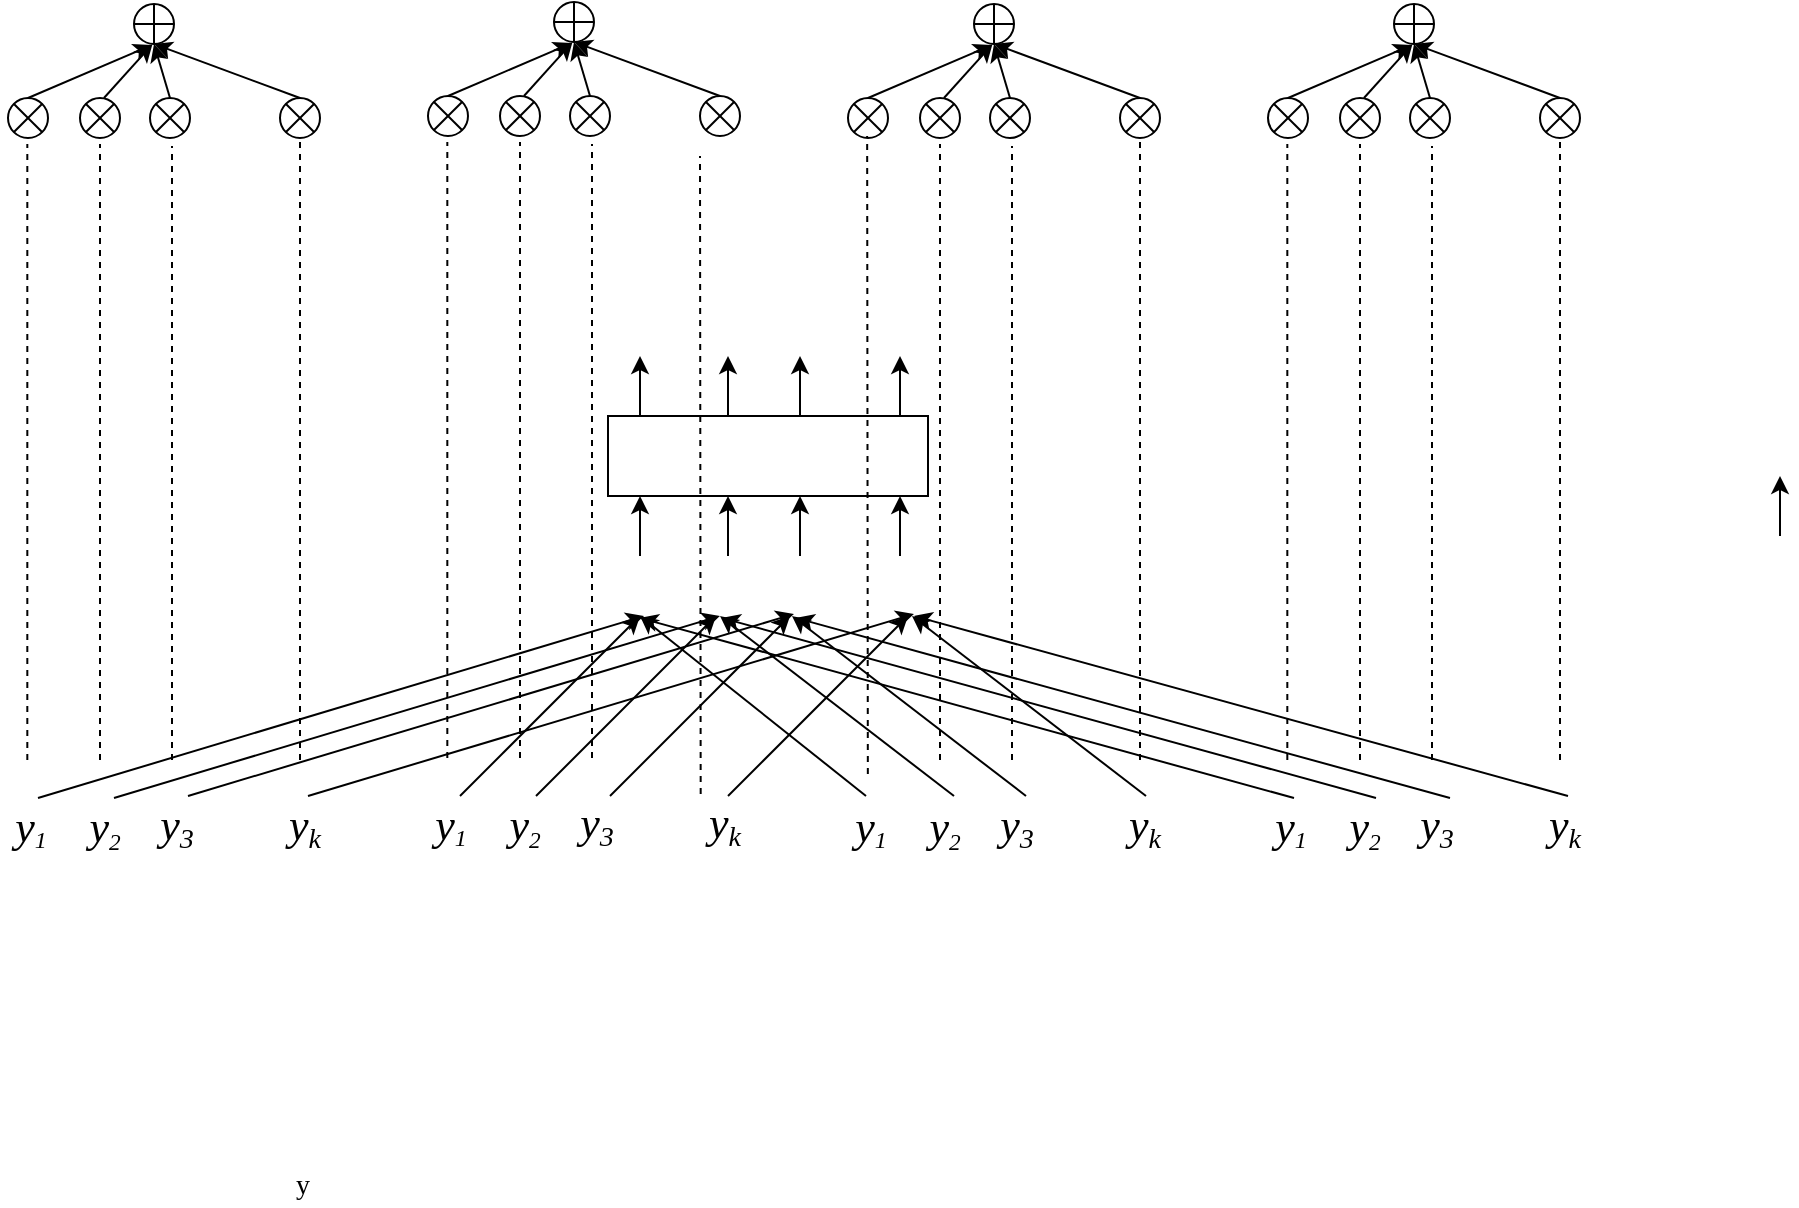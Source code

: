 <mxfile version="12.9.12" type="github">
  <diagram id="0_bkN9K-rY-Ne2_8XW2i" name="Page-1">
    <mxGraphModel dx="1103" dy="1664" grid="1" gridSize="10" guides="1" tooltips="1" connect="1" arrows="1" fold="1" page="1" pageScale="1" pageWidth="827" pageHeight="1169" math="0" shadow="0">
      <root>
        <mxCell id="0" />
        <mxCell id="1" parent="0" />
        <mxCell id="EH2mo0Jq_GTWh8T8V1y9-1" value="" style="rounded=0;whiteSpace=wrap;html=1;fontFamily=Times New Roman;fontSize=14;" parent="1" vertex="1">
          <mxGeometry x="354" y="130" width="160" height="40" as="geometry" />
        </mxCell>
        <mxCell id="EH2mo0Jq_GTWh8T8V1y9-7" value="y" style="text;html=1;align=center;verticalAlign=middle;resizable=0;points=[];autosize=1;fontFamily=Times New Roman;fontSize=14;" parent="1" vertex="1">
          <mxGeometry x="191" y="505" width="20" height="20" as="geometry" />
        </mxCell>
        <mxCell id="EH2mo0Jq_GTWh8T8V1y9-9" value="" style="endArrow=none;dashed=1;html=1;fontFamily=Times New Roman;fontSize=14;" parent="1" edge="1">
          <mxGeometry width="50" height="50" relative="1" as="geometry">
            <mxPoint x="100" y="302" as="sourcePoint" />
            <mxPoint x="100" y="-6" as="targetPoint" />
          </mxGeometry>
        </mxCell>
        <mxCell id="EH2mo0Jq_GTWh8T8V1y9-11" value="" style="endArrow=none;dashed=1;html=1;fontFamily=Times New Roman;fontSize=14;" parent="1" edge="1">
          <mxGeometry width="50" height="50" relative="1" as="geometry">
            <mxPoint x="136" y="302" as="sourcePoint" />
            <mxPoint x="136" y="-5" as="targetPoint" />
          </mxGeometry>
        </mxCell>
        <mxCell id="EH2mo0Jq_GTWh8T8V1y9-12" value="" style="endArrow=none;dashed=1;html=1;fontFamily=Times New Roman;fontSize=14;" parent="1" edge="1">
          <mxGeometry width="50" height="50" relative="1" as="geometry">
            <mxPoint x="200" y="302" as="sourcePoint" />
            <mxPoint x="200" y="-8" as="targetPoint" />
          </mxGeometry>
        </mxCell>
        <mxCell id="EH2mo0Jq_GTWh8T8V1y9-13" value="" style="verticalLabelPosition=bottom;verticalAlign=top;html=1;shape=mxgraph.flowchart.or;fontFamily=Times New Roman;fontSize=14;" parent="1" vertex="1">
          <mxGeometry x="90" y="-29" width="20" height="20" as="geometry" />
        </mxCell>
        <mxCell id="EH2mo0Jq_GTWh8T8V1y9-16" value="" style="verticalLabelPosition=bottom;verticalAlign=top;html=1;shape=mxgraph.flowchart.or;fontFamily=Times New Roman;fontSize=14;" parent="1" vertex="1">
          <mxGeometry x="125" y="-29" width="20" height="20" as="geometry" />
        </mxCell>
        <mxCell id="EH2mo0Jq_GTWh8T8V1y9-17" value="" style="verticalLabelPosition=bottom;verticalAlign=top;html=1;shape=mxgraph.flowchart.or;fontFamily=Times New Roman;fontSize=14;" parent="1" vertex="1">
          <mxGeometry x="190" y="-29" width="20" height="20" as="geometry" />
        </mxCell>
        <mxCell id="EH2mo0Jq_GTWh8T8V1y9-18" value="" style="verticalLabelPosition=bottom;verticalAlign=top;html=1;shape=mxgraph.flowchart.summing_function;fontFamily=Times New Roman;fontSize=14;" parent="1" vertex="1">
          <mxGeometry x="117" y="-76" width="20" height="20" as="geometry" />
        </mxCell>
        <mxCell id="EH2mo0Jq_GTWh8T8V1y9-24" value="" style="endArrow=classic;html=1;exitX=0.599;exitY=-0.001;exitDx=0;exitDy=0;exitPerimeter=0;entryX=0.462;entryY=1.004;entryDx=0;entryDy=0;entryPerimeter=0;fontFamily=Times New Roman;fontSize=14;" parent="1" source="EH2mo0Jq_GTWh8T8V1y9-13" target="EH2mo0Jq_GTWh8T8V1y9-18" edge="1">
          <mxGeometry width="50" height="50" relative="1" as="geometry">
            <mxPoint x="90" y="-25" as="sourcePoint" />
            <mxPoint x="150" y="-55" as="targetPoint" />
          </mxGeometry>
        </mxCell>
        <mxCell id="EH2mo0Jq_GTWh8T8V1y9-25" value="" style="endArrow=classic;html=1;exitX=0.5;exitY=0;exitDx=0;exitDy=0;exitPerimeter=0;entryX=0.5;entryY=1;entryDx=0;entryDy=0;entryPerimeter=0;fontFamily=Times New Roman;fontSize=14;" parent="1" source="EH2mo0Jq_GTWh8T8V1y9-17" target="EH2mo0Jq_GTWh8T8V1y9-18" edge="1">
          <mxGeometry width="50" height="50" relative="1" as="geometry">
            <mxPoint x="119.98" y="-19.02" as="sourcePoint" />
            <mxPoint x="150" y="-55" as="targetPoint" />
          </mxGeometry>
        </mxCell>
        <mxCell id="EH2mo0Jq_GTWh8T8V1y9-26" value="" style="endArrow=classic;html=1;exitX=0.5;exitY=0;exitDx=0;exitDy=0;exitPerimeter=0;entryX=0.5;entryY=1;entryDx=0;entryDy=0;entryPerimeter=0;fontFamily=Times New Roman;fontSize=14;" parent="1" source="EH2mo0Jq_GTWh8T8V1y9-16" target="EH2mo0Jq_GTWh8T8V1y9-18" edge="1">
          <mxGeometry width="50" height="50" relative="1" as="geometry">
            <mxPoint x="203.0" y="-19" as="sourcePoint" />
            <mxPoint x="150" y="-55" as="targetPoint" />
          </mxGeometry>
        </mxCell>
        <mxCell id="EH2mo0Jq_GTWh8T8V1y9-27" value="&lt;font style=&quot;font-size: 22px&quot;&gt;y&lt;/font&gt;&lt;sub&gt;&lt;font style=&quot;font-size: 12px&quot;&gt;1&lt;/font&gt;&lt;/sub&gt;" style="text;html=1;align=center;verticalAlign=middle;resizable=0;points=[];autosize=1;fontFamily=Times New Roman;fontSize=14;fontStyle=2" parent="1" vertex="1">
          <mxGeometry x="50" y="321" width="30" height="30" as="geometry" />
        </mxCell>
        <mxCell id="EH2mo0Jq_GTWh8T8V1y9-28" value="&lt;font style=&quot;font-size: 22px&quot;&gt;y&lt;/font&gt;&lt;span style=&quot;font-size: 14px&quot;&gt;&lt;sub&gt;2&lt;/sub&gt;&lt;/span&gt;" style="text;html=1;align=center;verticalAlign=middle;resizable=0;points=[];autosize=1;fontFamily=Times New Roman;fontSize=14;fontStyle=2" parent="1" vertex="1">
          <mxGeometry x="87" y="321" width="30" height="30" as="geometry" />
        </mxCell>
        <mxCell id="EH2mo0Jq_GTWh8T8V1y9-29" value="&lt;font style=&quot;font-size: 22px&quot;&gt;y&lt;/font&gt;&lt;sub style=&quot;font-size: 14px&quot;&gt;3&lt;/sub&gt;" style="text;html=1;align=center;verticalAlign=middle;resizable=0;points=[];autosize=1;fontFamily=Times New Roman;fontSize=14;fontStyle=2" parent="1" vertex="1">
          <mxGeometry x="123" y="321" width="30" height="30" as="geometry" />
        </mxCell>
        <mxCell id="EH2mo0Jq_GTWh8T8V1y9-30" value="&lt;font style=&quot;font-size: 22px&quot;&gt;y&lt;/font&gt;&lt;sub style=&quot;font-size: 14px&quot;&gt;&lt;font style=&quot;font-size: 14px&quot;&gt;k&lt;/font&gt;&lt;/sub&gt;" style="text;html=1;align=center;verticalAlign=middle;resizable=0;points=[];autosize=1;fontFamily=Times New Roman;fontSize=14;fontStyle=2" parent="1" vertex="1">
          <mxGeometry x="187" y="321" width="30" height="30" as="geometry" />
        </mxCell>
        <mxCell id="EH2mo0Jq_GTWh8T8V1y9-32" value="" style="endArrow=none;dashed=1;html=1;fontFamily=Times New Roman;fontSize=14;" parent="1" edge="1">
          <mxGeometry width="50" height="50" relative="1" as="geometry">
            <mxPoint x="63.66" y="302" as="sourcePoint" />
            <mxPoint x="63.66" y="-6" as="targetPoint" />
          </mxGeometry>
        </mxCell>
        <mxCell id="EH2mo0Jq_GTWh8T8V1y9-34" value="" style="verticalLabelPosition=bottom;verticalAlign=top;html=1;shape=mxgraph.flowchart.or;fontFamily=Times New Roman;fontSize=14;" parent="1" vertex="1">
          <mxGeometry x="54" y="-29" width="20" height="20" as="geometry" />
        </mxCell>
        <mxCell id="EH2mo0Jq_GTWh8T8V1y9-35" value="" style="endArrow=classic;html=1;exitX=0.5;exitY=0;exitDx=0;exitDy=0;exitPerimeter=0;entryX=0.441;entryY=1.028;entryDx=0;entryDy=0;entryPerimeter=0;fontFamily=Times New Roman;fontSize=14;" parent="1" source="EH2mo0Jq_GTWh8T8V1y9-34" target="EH2mo0Jq_GTWh8T8V1y9-18" edge="1">
          <mxGeometry width="50" height="50" relative="1" as="geometry">
            <mxPoint x="58.0" y="-38.1" as="sourcePoint" />
            <mxPoint x="75.26" y="-65.0" as="targetPoint" />
          </mxGeometry>
        </mxCell>
        <mxCell id="EH2mo0Jq_GTWh8T8V1y9-73" value="" style="endArrow=none;dashed=1;html=1;fontFamily=Times New Roman;fontSize=14;" parent="1" edge="1">
          <mxGeometry width="50" height="50" relative="1" as="geometry">
            <mxPoint x="310" y="301" as="sourcePoint" />
            <mxPoint x="310" y="-7.0" as="targetPoint" />
          </mxGeometry>
        </mxCell>
        <mxCell id="EH2mo0Jq_GTWh8T8V1y9-74" value="" style="endArrow=none;dashed=1;html=1;fontFamily=Times New Roman;fontSize=14;" parent="1" edge="1">
          <mxGeometry width="50" height="50" relative="1" as="geometry">
            <mxPoint x="346" y="301" as="sourcePoint" />
            <mxPoint x="346" y="-6" as="targetPoint" />
          </mxGeometry>
        </mxCell>
        <mxCell id="EH2mo0Jq_GTWh8T8V1y9-76" value="" style="verticalLabelPosition=bottom;verticalAlign=top;html=1;shape=mxgraph.flowchart.or;fontFamily=Times New Roman;fontSize=14;" parent="1" vertex="1">
          <mxGeometry x="300" y="-30" width="20" height="20" as="geometry" />
        </mxCell>
        <mxCell id="EH2mo0Jq_GTWh8T8V1y9-77" value="" style="verticalLabelPosition=bottom;verticalAlign=top;html=1;shape=mxgraph.flowchart.or;fontFamily=Times New Roman;fontSize=14;" parent="1" vertex="1">
          <mxGeometry x="335" y="-30" width="20" height="20" as="geometry" />
        </mxCell>
        <mxCell id="EH2mo0Jq_GTWh8T8V1y9-78" value="" style="verticalLabelPosition=bottom;verticalAlign=top;html=1;shape=mxgraph.flowchart.or;fontFamily=Times New Roman;fontSize=14;" parent="1" vertex="1">
          <mxGeometry x="400" y="-30" width="20" height="20" as="geometry" />
        </mxCell>
        <mxCell id="EH2mo0Jq_GTWh8T8V1y9-79" value="" style="verticalLabelPosition=bottom;verticalAlign=top;html=1;shape=mxgraph.flowchart.summing_function;fontFamily=Times New Roman;fontSize=14;" parent="1" vertex="1">
          <mxGeometry x="327" y="-77" width="20" height="20" as="geometry" />
        </mxCell>
        <mxCell id="EH2mo0Jq_GTWh8T8V1y9-80" value="" style="endArrow=classic;html=1;exitX=0.599;exitY=-0.001;exitDx=0;exitDy=0;exitPerimeter=0;entryX=0.462;entryY=1.004;entryDx=0;entryDy=0;entryPerimeter=0;fontFamily=Times New Roman;fontSize=14;" parent="1" source="EH2mo0Jq_GTWh8T8V1y9-76" target="EH2mo0Jq_GTWh8T8V1y9-79" edge="1">
          <mxGeometry width="50" height="50" relative="1" as="geometry">
            <mxPoint x="300" y="-26" as="sourcePoint" />
            <mxPoint x="360" y="-56" as="targetPoint" />
          </mxGeometry>
        </mxCell>
        <mxCell id="EH2mo0Jq_GTWh8T8V1y9-81" value="" style="endArrow=classic;html=1;exitX=0.5;exitY=0;exitDx=0;exitDy=0;exitPerimeter=0;entryX=0.5;entryY=1;entryDx=0;entryDy=0;entryPerimeter=0;fontFamily=Times New Roman;fontSize=14;" parent="1" source="EH2mo0Jq_GTWh8T8V1y9-78" target="EH2mo0Jq_GTWh8T8V1y9-79" edge="1">
          <mxGeometry width="50" height="50" relative="1" as="geometry">
            <mxPoint x="329.98" y="-20.02" as="sourcePoint" />
            <mxPoint x="360" y="-56" as="targetPoint" />
          </mxGeometry>
        </mxCell>
        <mxCell id="EH2mo0Jq_GTWh8T8V1y9-82" value="" style="endArrow=classic;html=1;exitX=0.5;exitY=0;exitDx=0;exitDy=0;exitPerimeter=0;entryX=0.5;entryY=1;entryDx=0;entryDy=0;entryPerimeter=0;fontFamily=Times New Roman;fontSize=14;" parent="1" source="EH2mo0Jq_GTWh8T8V1y9-77" target="EH2mo0Jq_GTWh8T8V1y9-79" edge="1">
          <mxGeometry width="50" height="50" relative="1" as="geometry">
            <mxPoint x="413.0" y="-20" as="sourcePoint" />
            <mxPoint x="360" y="-56" as="targetPoint" />
          </mxGeometry>
        </mxCell>
        <mxCell id="EH2mo0Jq_GTWh8T8V1y9-83" value="&lt;font style=&quot;font-size: 22px&quot;&gt;y&lt;/font&gt;&lt;sub&gt;&lt;font style=&quot;font-size: 12px&quot;&gt;1&lt;/font&gt;&lt;/sub&gt;" style="text;html=1;align=center;verticalAlign=middle;resizable=0;points=[];autosize=1;fontFamily=Times New Roman;fontSize=14;fontStyle=2" parent="1" vertex="1">
          <mxGeometry x="260" y="320" width="30" height="30" as="geometry" />
        </mxCell>
        <mxCell id="EH2mo0Jq_GTWh8T8V1y9-84" value="&lt;font style=&quot;font-size: 22px&quot;&gt;y&lt;/font&gt;&lt;span style=&quot;font-size: 14px&quot;&gt;&lt;sub&gt;2&lt;/sub&gt;&lt;/span&gt;" style="text;html=1;align=center;verticalAlign=middle;resizable=0;points=[];autosize=1;fontFamily=Times New Roman;fontSize=14;fontStyle=2" parent="1" vertex="1">
          <mxGeometry x="297" y="320" width="30" height="30" as="geometry" />
        </mxCell>
        <mxCell id="EH2mo0Jq_GTWh8T8V1y9-85" value="&lt;font style=&quot;font-size: 22px&quot;&gt;y&lt;/font&gt;&lt;sub style=&quot;font-size: 14px&quot;&gt;3&lt;/sub&gt;" style="text;html=1;align=center;verticalAlign=middle;resizable=0;points=[];autosize=1;fontFamily=Times New Roman;fontSize=14;fontStyle=2" parent="1" vertex="1">
          <mxGeometry x="333" y="320" width="30" height="30" as="geometry" />
        </mxCell>
        <mxCell id="EH2mo0Jq_GTWh8T8V1y9-86" value="&lt;font style=&quot;font-size: 22px&quot;&gt;y&lt;/font&gt;&lt;sub style=&quot;font-size: 14px&quot;&gt;&lt;font style=&quot;font-size: 14px&quot;&gt;k&lt;/font&gt;&lt;/sub&gt;" style="text;html=1;align=center;verticalAlign=middle;resizable=0;points=[];autosize=1;fontFamily=Times New Roman;fontSize=14;fontStyle=2" parent="1" vertex="1">
          <mxGeometry x="397" y="320" width="30" height="30" as="geometry" />
        </mxCell>
        <mxCell id="EH2mo0Jq_GTWh8T8V1y9-87" value="" style="endArrow=none;dashed=1;html=1;fontFamily=Times New Roman;fontSize=14;" parent="1" edge="1">
          <mxGeometry width="50" height="50" relative="1" as="geometry">
            <mxPoint x="273.66" y="301" as="sourcePoint" />
            <mxPoint x="273.66" y="-7.0" as="targetPoint" />
          </mxGeometry>
        </mxCell>
        <mxCell id="EH2mo0Jq_GTWh8T8V1y9-88" value="" style="verticalLabelPosition=bottom;verticalAlign=top;html=1;shape=mxgraph.flowchart.or;fontFamily=Times New Roman;fontSize=14;" parent="1" vertex="1">
          <mxGeometry x="264" y="-30" width="20" height="20" as="geometry" />
        </mxCell>
        <mxCell id="EH2mo0Jq_GTWh8T8V1y9-89" value="" style="endArrow=classic;html=1;exitX=0.5;exitY=0;exitDx=0;exitDy=0;exitPerimeter=0;entryX=0.441;entryY=1.028;entryDx=0;entryDy=0;entryPerimeter=0;fontFamily=Times New Roman;fontSize=14;" parent="1" source="EH2mo0Jq_GTWh8T8V1y9-88" target="EH2mo0Jq_GTWh8T8V1y9-79" edge="1">
          <mxGeometry width="50" height="50" relative="1" as="geometry">
            <mxPoint x="268" y="-39.1" as="sourcePoint" />
            <mxPoint x="285.26" y="-66.0" as="targetPoint" />
          </mxGeometry>
        </mxCell>
        <mxCell id="EH2mo0Jq_GTWh8T8V1y9-90" value="" style="endArrow=none;dashed=1;html=1;fontFamily=Times New Roman;fontSize=14;" parent="1" edge="1">
          <mxGeometry width="50" height="50" relative="1" as="geometry">
            <mxPoint x="520" y="302" as="sourcePoint" />
            <mxPoint x="520" y="-6.0" as="targetPoint" />
          </mxGeometry>
        </mxCell>
        <mxCell id="EH2mo0Jq_GTWh8T8V1y9-91" value="" style="endArrow=none;dashed=1;html=1;fontFamily=Times New Roman;fontSize=14;" parent="1" edge="1">
          <mxGeometry width="50" height="50" relative="1" as="geometry">
            <mxPoint x="556" y="302" as="sourcePoint" />
            <mxPoint x="556" y="-5" as="targetPoint" />
          </mxGeometry>
        </mxCell>
        <mxCell id="EH2mo0Jq_GTWh8T8V1y9-92" value="" style="endArrow=none;dashed=1;html=1;fontFamily=Times New Roman;fontSize=14;" parent="1" edge="1">
          <mxGeometry width="50" height="50" relative="1" as="geometry">
            <mxPoint x="620" y="302" as="sourcePoint" />
            <mxPoint x="620" y="-8" as="targetPoint" />
          </mxGeometry>
        </mxCell>
        <mxCell id="EH2mo0Jq_GTWh8T8V1y9-93" value="" style="verticalLabelPosition=bottom;verticalAlign=top;html=1;shape=mxgraph.flowchart.or;fontFamily=Times New Roman;fontSize=14;" parent="1" vertex="1">
          <mxGeometry x="510" y="-29" width="20" height="20" as="geometry" />
        </mxCell>
        <mxCell id="EH2mo0Jq_GTWh8T8V1y9-94" value="" style="verticalLabelPosition=bottom;verticalAlign=top;html=1;shape=mxgraph.flowchart.or;fontFamily=Times New Roman;fontSize=14;" parent="1" vertex="1">
          <mxGeometry x="545" y="-29" width="20" height="20" as="geometry" />
        </mxCell>
        <mxCell id="EH2mo0Jq_GTWh8T8V1y9-95" value="" style="verticalLabelPosition=bottom;verticalAlign=top;html=1;shape=mxgraph.flowchart.or;fontFamily=Times New Roman;fontSize=14;" parent="1" vertex="1">
          <mxGeometry x="610" y="-29" width="20" height="20" as="geometry" />
        </mxCell>
        <mxCell id="EH2mo0Jq_GTWh8T8V1y9-96" value="" style="verticalLabelPosition=bottom;verticalAlign=top;html=1;shape=mxgraph.flowchart.summing_function;fontFamily=Times New Roman;fontSize=14;" parent="1" vertex="1">
          <mxGeometry x="537" y="-76" width="20" height="20" as="geometry" />
        </mxCell>
        <mxCell id="EH2mo0Jq_GTWh8T8V1y9-97" value="" style="endArrow=classic;html=1;exitX=0.599;exitY=-0.001;exitDx=0;exitDy=0;exitPerimeter=0;entryX=0.462;entryY=1.004;entryDx=0;entryDy=0;entryPerimeter=0;fontFamily=Times New Roman;fontSize=14;" parent="1" source="EH2mo0Jq_GTWh8T8V1y9-93" target="EH2mo0Jq_GTWh8T8V1y9-96" edge="1">
          <mxGeometry width="50" height="50" relative="1" as="geometry">
            <mxPoint x="510" y="-25" as="sourcePoint" />
            <mxPoint x="570" y="-55" as="targetPoint" />
          </mxGeometry>
        </mxCell>
        <mxCell id="EH2mo0Jq_GTWh8T8V1y9-98" value="" style="endArrow=classic;html=1;exitX=0.5;exitY=0;exitDx=0;exitDy=0;exitPerimeter=0;entryX=0.5;entryY=1;entryDx=0;entryDy=0;entryPerimeter=0;fontFamily=Times New Roman;fontSize=14;" parent="1" source="EH2mo0Jq_GTWh8T8V1y9-95" target="EH2mo0Jq_GTWh8T8V1y9-96" edge="1">
          <mxGeometry width="50" height="50" relative="1" as="geometry">
            <mxPoint x="539.98" y="-19.02" as="sourcePoint" />
            <mxPoint x="570" y="-55" as="targetPoint" />
          </mxGeometry>
        </mxCell>
        <mxCell id="EH2mo0Jq_GTWh8T8V1y9-99" value="" style="endArrow=classic;html=1;exitX=0.5;exitY=0;exitDx=0;exitDy=0;exitPerimeter=0;entryX=0.5;entryY=1;entryDx=0;entryDy=0;entryPerimeter=0;fontFamily=Times New Roman;fontSize=14;" parent="1" source="EH2mo0Jq_GTWh8T8V1y9-94" target="EH2mo0Jq_GTWh8T8V1y9-96" edge="1">
          <mxGeometry width="50" height="50" relative="1" as="geometry">
            <mxPoint x="623" y="-19" as="sourcePoint" />
            <mxPoint x="570" y="-55" as="targetPoint" />
          </mxGeometry>
        </mxCell>
        <mxCell id="EH2mo0Jq_GTWh8T8V1y9-100" value="&lt;font style=&quot;font-size: 22px&quot;&gt;y&lt;/font&gt;&lt;sub&gt;&lt;font style=&quot;font-size: 12px&quot;&gt;1&lt;/font&gt;&lt;/sub&gt;" style="text;html=1;align=center;verticalAlign=middle;resizable=0;points=[];autosize=1;fontFamily=Times New Roman;fontSize=14;fontStyle=2" parent="1" vertex="1">
          <mxGeometry x="470" y="321" width="30" height="30" as="geometry" />
        </mxCell>
        <mxCell id="EH2mo0Jq_GTWh8T8V1y9-101" value="&lt;font style=&quot;font-size: 22px&quot;&gt;y&lt;/font&gt;&lt;span style=&quot;font-size: 14px&quot;&gt;&lt;sub&gt;2&lt;/sub&gt;&lt;/span&gt;" style="text;html=1;align=center;verticalAlign=middle;resizable=0;points=[];autosize=1;fontFamily=Times New Roman;fontSize=14;fontStyle=2" parent="1" vertex="1">
          <mxGeometry x="507" y="321" width="30" height="30" as="geometry" />
        </mxCell>
        <mxCell id="EH2mo0Jq_GTWh8T8V1y9-102" value="&lt;font style=&quot;font-size: 22px&quot;&gt;y&lt;/font&gt;&lt;sub style=&quot;font-size: 14px&quot;&gt;3&lt;/sub&gt;" style="text;html=1;align=center;verticalAlign=middle;resizable=0;points=[];autosize=1;fontFamily=Times New Roman;fontSize=14;fontStyle=2" parent="1" vertex="1">
          <mxGeometry x="543" y="321" width="30" height="30" as="geometry" />
        </mxCell>
        <mxCell id="EH2mo0Jq_GTWh8T8V1y9-103" value="&lt;font style=&quot;font-size: 22px&quot;&gt;y&lt;/font&gt;&lt;sub style=&quot;font-size: 14px&quot;&gt;&lt;font style=&quot;font-size: 14px&quot;&gt;k&lt;/font&gt;&lt;/sub&gt;" style="text;html=1;align=center;verticalAlign=middle;resizable=0;points=[];autosize=1;fontFamily=Times New Roman;fontSize=14;fontStyle=2" parent="1" vertex="1">
          <mxGeometry x="607" y="321" width="30" height="30" as="geometry" />
        </mxCell>
        <mxCell id="EH2mo0Jq_GTWh8T8V1y9-105" value="" style="verticalLabelPosition=bottom;verticalAlign=top;html=1;shape=mxgraph.flowchart.or;fontFamily=Times New Roman;fontSize=14;" parent="1" vertex="1">
          <mxGeometry x="474" y="-29" width="20" height="20" as="geometry" />
        </mxCell>
        <mxCell id="EH2mo0Jq_GTWh8T8V1y9-106" value="" style="endArrow=classic;html=1;exitX=0.5;exitY=0;exitDx=0;exitDy=0;exitPerimeter=0;entryX=0.441;entryY=1.028;entryDx=0;entryDy=0;entryPerimeter=0;fontFamily=Times New Roman;fontSize=14;" parent="1" source="EH2mo0Jq_GTWh8T8V1y9-105" target="EH2mo0Jq_GTWh8T8V1y9-96" edge="1">
          <mxGeometry width="50" height="50" relative="1" as="geometry">
            <mxPoint x="478" y="-38.1" as="sourcePoint" />
            <mxPoint x="495.26" y="-65.0" as="targetPoint" />
          </mxGeometry>
        </mxCell>
        <mxCell id="EH2mo0Jq_GTWh8T8V1y9-158" value="" style="endArrow=none;dashed=1;html=1;fontFamily=Times New Roman;fontSize=14;" parent="1" edge="1">
          <mxGeometry width="50" height="50" relative="1" as="geometry">
            <mxPoint x="730" y="302" as="sourcePoint" />
            <mxPoint x="730" y="-6.0" as="targetPoint" />
          </mxGeometry>
        </mxCell>
        <mxCell id="EH2mo0Jq_GTWh8T8V1y9-159" value="" style="endArrow=none;dashed=1;html=1;fontFamily=Times New Roman;fontSize=14;" parent="1" edge="1">
          <mxGeometry width="50" height="50" relative="1" as="geometry">
            <mxPoint x="766" y="302" as="sourcePoint" />
            <mxPoint x="766" y="-5" as="targetPoint" />
          </mxGeometry>
        </mxCell>
        <mxCell id="EH2mo0Jq_GTWh8T8V1y9-160" value="" style="endArrow=none;dashed=1;html=1;fontFamily=Times New Roman;fontSize=14;" parent="1" edge="1">
          <mxGeometry width="50" height="50" relative="1" as="geometry">
            <mxPoint x="830" y="302" as="sourcePoint" />
            <mxPoint x="830" y="-8" as="targetPoint" />
          </mxGeometry>
        </mxCell>
        <mxCell id="EH2mo0Jq_GTWh8T8V1y9-161" value="" style="verticalLabelPosition=bottom;verticalAlign=top;html=1;shape=mxgraph.flowchart.or;fontFamily=Times New Roman;fontSize=14;" parent="1" vertex="1">
          <mxGeometry x="720" y="-29" width="20" height="20" as="geometry" />
        </mxCell>
        <mxCell id="EH2mo0Jq_GTWh8T8V1y9-162" value="" style="verticalLabelPosition=bottom;verticalAlign=top;html=1;shape=mxgraph.flowchart.or;fontFamily=Times New Roman;fontSize=14;" parent="1" vertex="1">
          <mxGeometry x="755" y="-29" width="20" height="20" as="geometry" />
        </mxCell>
        <mxCell id="EH2mo0Jq_GTWh8T8V1y9-163" value="" style="verticalLabelPosition=bottom;verticalAlign=top;html=1;shape=mxgraph.flowchart.or;fontFamily=Times New Roman;fontSize=14;" parent="1" vertex="1">
          <mxGeometry x="820" y="-29" width="20" height="20" as="geometry" />
        </mxCell>
        <mxCell id="EH2mo0Jq_GTWh8T8V1y9-164" value="" style="verticalLabelPosition=bottom;verticalAlign=top;html=1;shape=mxgraph.flowchart.summing_function;fontFamily=Times New Roman;fontSize=14;" parent="1" vertex="1">
          <mxGeometry x="747" y="-76" width="20" height="20" as="geometry" />
        </mxCell>
        <mxCell id="EH2mo0Jq_GTWh8T8V1y9-165" value="" style="endArrow=classic;html=1;exitX=0.599;exitY=-0.001;exitDx=0;exitDy=0;exitPerimeter=0;entryX=0.462;entryY=1.004;entryDx=0;entryDy=0;entryPerimeter=0;fontFamily=Times New Roman;fontSize=14;" parent="1" source="EH2mo0Jq_GTWh8T8V1y9-161" target="EH2mo0Jq_GTWh8T8V1y9-164" edge="1">
          <mxGeometry width="50" height="50" relative="1" as="geometry">
            <mxPoint x="720" y="-25" as="sourcePoint" />
            <mxPoint x="780" y="-55" as="targetPoint" />
          </mxGeometry>
        </mxCell>
        <mxCell id="EH2mo0Jq_GTWh8T8V1y9-166" value="" style="endArrow=classic;html=1;exitX=0.5;exitY=0;exitDx=0;exitDy=0;exitPerimeter=0;entryX=0.5;entryY=1;entryDx=0;entryDy=0;entryPerimeter=0;fontFamily=Times New Roman;fontSize=14;" parent="1" source="EH2mo0Jq_GTWh8T8V1y9-163" target="EH2mo0Jq_GTWh8T8V1y9-164" edge="1">
          <mxGeometry width="50" height="50" relative="1" as="geometry">
            <mxPoint x="749.98" y="-19.02" as="sourcePoint" />
            <mxPoint x="780" y="-55" as="targetPoint" />
          </mxGeometry>
        </mxCell>
        <mxCell id="EH2mo0Jq_GTWh8T8V1y9-167" value="" style="endArrow=classic;html=1;exitX=0.5;exitY=0;exitDx=0;exitDy=0;exitPerimeter=0;entryX=0.5;entryY=1;entryDx=0;entryDy=0;entryPerimeter=0;fontFamily=Times New Roman;fontSize=14;" parent="1" source="EH2mo0Jq_GTWh8T8V1y9-162" target="EH2mo0Jq_GTWh8T8V1y9-164" edge="1">
          <mxGeometry width="50" height="50" relative="1" as="geometry">
            <mxPoint x="833" y="-19" as="sourcePoint" />
            <mxPoint x="780" y="-55" as="targetPoint" />
          </mxGeometry>
        </mxCell>
        <mxCell id="EH2mo0Jq_GTWh8T8V1y9-168" value="&lt;font style=&quot;font-size: 22px&quot;&gt;y&lt;/font&gt;&lt;sub&gt;&lt;font style=&quot;font-size: 12px&quot;&gt;1&lt;/font&gt;&lt;/sub&gt;" style="text;html=1;align=center;verticalAlign=middle;resizable=0;points=[];autosize=1;fontFamily=Times New Roman;fontSize=14;fontStyle=2" parent="1" vertex="1">
          <mxGeometry x="680" y="321" width="30" height="30" as="geometry" />
        </mxCell>
        <mxCell id="EH2mo0Jq_GTWh8T8V1y9-169" value="&lt;font style=&quot;font-size: 22px&quot;&gt;y&lt;/font&gt;&lt;span style=&quot;font-size: 14px&quot;&gt;&lt;sub&gt;2&lt;/sub&gt;&lt;/span&gt;" style="text;html=1;align=center;verticalAlign=middle;resizable=0;points=[];autosize=1;fontFamily=Times New Roman;fontSize=14;fontStyle=2" parent="1" vertex="1">
          <mxGeometry x="717" y="321" width="30" height="30" as="geometry" />
        </mxCell>
        <mxCell id="EH2mo0Jq_GTWh8T8V1y9-170" value="&lt;font style=&quot;font-size: 22px&quot;&gt;y&lt;/font&gt;&lt;sub style=&quot;font-size: 14px&quot;&gt;3&lt;/sub&gt;" style="text;html=1;align=center;verticalAlign=middle;resizable=0;points=[];autosize=1;fontFamily=Times New Roman;fontSize=14;fontStyle=2" parent="1" vertex="1">
          <mxGeometry x="753" y="321" width="30" height="30" as="geometry" />
        </mxCell>
        <mxCell id="EH2mo0Jq_GTWh8T8V1y9-171" value="&lt;font style=&quot;font-size: 22px&quot;&gt;y&lt;/font&gt;&lt;sub style=&quot;font-size: 14px&quot;&gt;&lt;font style=&quot;font-size: 14px&quot;&gt;k&lt;/font&gt;&lt;/sub&gt;" style="text;html=1;align=center;verticalAlign=middle;resizable=0;points=[];autosize=1;fontFamily=Times New Roman;fontSize=14;fontStyle=2" parent="1" vertex="1">
          <mxGeometry x="817" y="321" width="30" height="30" as="geometry" />
        </mxCell>
        <mxCell id="EH2mo0Jq_GTWh8T8V1y9-172" value="" style="endArrow=none;dashed=1;html=1;fontFamily=Times New Roman;fontSize=14;" parent="1" edge="1">
          <mxGeometry width="50" height="50" relative="1" as="geometry">
            <mxPoint x="693.66" y="302" as="sourcePoint" />
            <mxPoint x="693.66" y="-6.0" as="targetPoint" />
          </mxGeometry>
        </mxCell>
        <mxCell id="EH2mo0Jq_GTWh8T8V1y9-173" value="" style="verticalLabelPosition=bottom;verticalAlign=top;html=1;shape=mxgraph.flowchart.or;fontFamily=Times New Roman;fontSize=14;" parent="1" vertex="1">
          <mxGeometry x="684" y="-29" width="20" height="20" as="geometry" />
        </mxCell>
        <mxCell id="EH2mo0Jq_GTWh8T8V1y9-174" value="" style="endArrow=classic;html=1;exitX=0.5;exitY=0;exitDx=0;exitDy=0;exitPerimeter=0;entryX=0.441;entryY=1.028;entryDx=0;entryDy=0;entryPerimeter=0;fontFamily=Times New Roman;fontSize=14;" parent="1" source="EH2mo0Jq_GTWh8T8V1y9-173" target="EH2mo0Jq_GTWh8T8V1y9-164" edge="1">
          <mxGeometry width="50" height="50" relative="1" as="geometry">
            <mxPoint x="688" y="-38.1" as="sourcePoint" />
            <mxPoint x="705.26" y="-65.0" as="targetPoint" />
          </mxGeometry>
        </mxCell>
        <mxCell id="EH2mo0Jq_GTWh8T8V1y9-175" value="" style="endArrow=classic;html=1;fontFamily=Times New Roman;fontSize=14;" parent="1" edge="1">
          <mxGeometry width="50" height="50" relative="1" as="geometry">
            <mxPoint x="69" y="321" as="sourcePoint" />
            <mxPoint x="372" y="230" as="targetPoint" />
          </mxGeometry>
        </mxCell>
        <mxCell id="EH2mo0Jq_GTWh8T8V1y9-176" value="" style="endArrow=classic;html=1;fontFamily=Times New Roman;fontSize=14;" parent="1" edge="1">
          <mxGeometry width="50" height="50" relative="1" as="geometry">
            <mxPoint x="107" y="321" as="sourcePoint" />
            <mxPoint x="410" y="230" as="targetPoint" />
          </mxGeometry>
        </mxCell>
        <mxCell id="EH2mo0Jq_GTWh8T8V1y9-177" value="" style="endArrow=classic;html=1;fontFamily=Times New Roman;fontSize=14;" parent="1" edge="1">
          <mxGeometry width="50" height="50" relative="1" as="geometry">
            <mxPoint x="144" y="320" as="sourcePoint" />
            <mxPoint x="447" y="229" as="targetPoint" />
          </mxGeometry>
        </mxCell>
        <mxCell id="EH2mo0Jq_GTWh8T8V1y9-178" value="" style="endArrow=classic;html=1;fontFamily=Times New Roman;fontSize=14;" parent="1" edge="1">
          <mxGeometry width="50" height="50" relative="1" as="geometry">
            <mxPoint x="204" y="320" as="sourcePoint" />
            <mxPoint x="507" y="229.0" as="targetPoint" />
          </mxGeometry>
        </mxCell>
        <mxCell id="EH2mo0Jq_GTWh8T8V1y9-179" value="" style="endArrow=classic;html=1;fontFamily=Times New Roman;fontSize=14;" parent="1" edge="1">
          <mxGeometry width="50" height="50" relative="1" as="geometry">
            <mxPoint x="280" y="320" as="sourcePoint" />
            <mxPoint x="370" y="230" as="targetPoint" />
          </mxGeometry>
        </mxCell>
        <mxCell id="EH2mo0Jq_GTWh8T8V1y9-182" value="" style="endArrow=classic;html=1;fontFamily=Times New Roman;fontSize=14;" parent="1" edge="1">
          <mxGeometry width="50" height="50" relative="1" as="geometry">
            <mxPoint x="318" y="320" as="sourcePoint" />
            <mxPoint x="408" y="230" as="targetPoint" />
          </mxGeometry>
        </mxCell>
        <mxCell id="EH2mo0Jq_GTWh8T8V1y9-183" value="" style="endArrow=classic;html=1;fontFamily=Times New Roman;fontSize=14;" parent="1" edge="1">
          <mxGeometry width="50" height="50" relative="1" as="geometry">
            <mxPoint x="355" y="320" as="sourcePoint" />
            <mxPoint x="445" y="230" as="targetPoint" />
          </mxGeometry>
        </mxCell>
        <mxCell id="EH2mo0Jq_GTWh8T8V1y9-184" value="" style="endArrow=classic;html=1;fontFamily=Times New Roman;fontSize=14;" parent="1" edge="1">
          <mxGeometry width="50" height="50" relative="1" as="geometry">
            <mxPoint x="414" y="320" as="sourcePoint" />
            <mxPoint x="504" y="230" as="targetPoint" />
          </mxGeometry>
        </mxCell>
        <mxCell id="EH2mo0Jq_GTWh8T8V1y9-185" value="" style="endArrow=classic;html=1;fontFamily=Times New Roman;fontSize=14;" parent="1" edge="1">
          <mxGeometry width="50" height="50" relative="1" as="geometry">
            <mxPoint x="483" y="320" as="sourcePoint" />
            <mxPoint x="370" y="230" as="targetPoint" />
          </mxGeometry>
        </mxCell>
        <mxCell id="EH2mo0Jq_GTWh8T8V1y9-186" value="" style="endArrow=classic;html=1;fontFamily=Times New Roman;fontSize=14;" parent="1" edge="1">
          <mxGeometry width="50" height="50" relative="1" as="geometry">
            <mxPoint x="527" y="320" as="sourcePoint" />
            <mxPoint x="410" y="230" as="targetPoint" />
          </mxGeometry>
        </mxCell>
        <mxCell id="EH2mo0Jq_GTWh8T8V1y9-187" value="" style="endArrow=classic;html=1;fontFamily=Times New Roman;fontSize=14;" parent="1" edge="1">
          <mxGeometry width="50" height="50" relative="1" as="geometry">
            <mxPoint x="563" y="320" as="sourcePoint" />
            <mxPoint x="446" y="230" as="targetPoint" />
          </mxGeometry>
        </mxCell>
        <mxCell id="EH2mo0Jq_GTWh8T8V1y9-188" value="" style="endArrow=classic;html=1;fontFamily=Times New Roman;fontSize=14;" parent="1" edge="1">
          <mxGeometry width="50" height="50" relative="1" as="geometry">
            <mxPoint x="623" y="320" as="sourcePoint" />
            <mxPoint x="506" y="230" as="targetPoint" />
          </mxGeometry>
        </mxCell>
        <mxCell id="EH2mo0Jq_GTWh8T8V1y9-189" value="" style="endArrow=classic;html=1;fontFamily=Times New Roman;fontSize=14;" parent="1" edge="1">
          <mxGeometry width="50" height="50" relative="1" as="geometry">
            <mxPoint x="697" y="321" as="sourcePoint" />
            <mxPoint x="370" y="231" as="targetPoint" />
          </mxGeometry>
        </mxCell>
        <mxCell id="EH2mo0Jq_GTWh8T8V1y9-190" value="" style="endArrow=classic;html=1;fontFamily=Times New Roman;fontSize=14;" parent="1" edge="1">
          <mxGeometry width="50" height="50" relative="1" as="geometry">
            <mxPoint x="738" y="321" as="sourcePoint" />
            <mxPoint x="411" y="231" as="targetPoint" />
          </mxGeometry>
        </mxCell>
        <mxCell id="EH2mo0Jq_GTWh8T8V1y9-191" value="" style="endArrow=classic;html=1;fontFamily=Times New Roman;fontSize=14;" parent="1" edge="1">
          <mxGeometry width="50" height="50" relative="1" as="geometry">
            <mxPoint x="775" y="321" as="sourcePoint" />
            <mxPoint x="448" y="231" as="targetPoint" />
          </mxGeometry>
        </mxCell>
        <mxCell id="EH2mo0Jq_GTWh8T8V1y9-192" value="" style="endArrow=classic;html=1;fontFamily=Times New Roman;fontSize=14;" parent="1" edge="1">
          <mxGeometry width="50" height="50" relative="1" as="geometry">
            <mxPoint x="834" y="320" as="sourcePoint" />
            <mxPoint x="507" y="230" as="targetPoint" />
          </mxGeometry>
        </mxCell>
        <mxCell id="fndQNwA-PfIZW3IFsdeX-1" value="" style="endArrow=classic;html=1;" edge="1" parent="1">
          <mxGeometry width="50" height="50" relative="1" as="geometry">
            <mxPoint x="370" y="200" as="sourcePoint" />
            <mxPoint x="370" y="170" as="targetPoint" />
          </mxGeometry>
        </mxCell>
        <mxCell id="fndQNwA-PfIZW3IFsdeX-2" value="" style="endArrow=classic;html=1;" edge="1" parent="1">
          <mxGeometry width="50" height="50" relative="1" as="geometry">
            <mxPoint x="414" y="200.0" as="sourcePoint" />
            <mxPoint x="414" y="170.0" as="targetPoint" />
          </mxGeometry>
        </mxCell>
        <mxCell id="fndQNwA-PfIZW3IFsdeX-3" value="" style="endArrow=classic;html=1;" edge="1" parent="1">
          <mxGeometry width="50" height="50" relative="1" as="geometry">
            <mxPoint x="940.0" y="190.0" as="sourcePoint" />
            <mxPoint x="940.0" y="160.0" as="targetPoint" />
          </mxGeometry>
        </mxCell>
        <mxCell id="fndQNwA-PfIZW3IFsdeX-4" value="" style="endArrow=none;dashed=1;html=1;" edge="1" parent="1">
          <mxGeometry width="50" height="50" relative="1" as="geometry">
            <mxPoint x="400.34" y="319" as="sourcePoint" />
            <mxPoint x="400" as="targetPoint" />
          </mxGeometry>
        </mxCell>
        <mxCell id="fndQNwA-PfIZW3IFsdeX-6" value="" style="endArrow=none;dashed=1;html=1;" edge="1" parent="1">
          <mxGeometry width="50" height="50" relative="1" as="geometry">
            <mxPoint x="483.92" y="309.0" as="sourcePoint" />
            <mxPoint x="483.58" y="-10" as="targetPoint" />
          </mxGeometry>
        </mxCell>
        <mxCell id="fndQNwA-PfIZW3IFsdeX-7" value="" style="endArrow=classic;html=1;" edge="1" parent="1">
          <mxGeometry width="50" height="50" relative="1" as="geometry">
            <mxPoint x="450" y="200.0" as="sourcePoint" />
            <mxPoint x="450" y="170.0" as="targetPoint" />
          </mxGeometry>
        </mxCell>
        <mxCell id="fndQNwA-PfIZW3IFsdeX-8" value="" style="endArrow=classic;html=1;" edge="1" parent="1">
          <mxGeometry width="50" height="50" relative="1" as="geometry">
            <mxPoint x="500" y="200.0" as="sourcePoint" />
            <mxPoint x="500" y="170.0" as="targetPoint" />
          </mxGeometry>
        </mxCell>
        <mxCell id="fndQNwA-PfIZW3IFsdeX-9" value="" style="endArrow=classic;html=1;" edge="1" parent="1">
          <mxGeometry width="50" height="50" relative="1" as="geometry">
            <mxPoint x="370" y="130.0" as="sourcePoint" />
            <mxPoint x="370" y="100.0" as="targetPoint" />
          </mxGeometry>
        </mxCell>
        <mxCell id="fndQNwA-PfIZW3IFsdeX-10" value="" style="endArrow=classic;html=1;" edge="1" parent="1">
          <mxGeometry width="50" height="50" relative="1" as="geometry">
            <mxPoint x="414" y="130.0" as="sourcePoint" />
            <mxPoint x="414" y="100.0" as="targetPoint" />
          </mxGeometry>
        </mxCell>
        <mxCell id="fndQNwA-PfIZW3IFsdeX-11" value="" style="endArrow=classic;html=1;" edge="1" parent="1">
          <mxGeometry width="50" height="50" relative="1" as="geometry">
            <mxPoint x="450" y="130.0" as="sourcePoint" />
            <mxPoint x="450" y="100.0" as="targetPoint" />
          </mxGeometry>
        </mxCell>
        <mxCell id="fndQNwA-PfIZW3IFsdeX-12" value="" style="endArrow=classic;html=1;" edge="1" parent="1">
          <mxGeometry width="50" height="50" relative="1" as="geometry">
            <mxPoint x="500" y="130.0" as="sourcePoint" />
            <mxPoint x="500" y="100.0" as="targetPoint" />
          </mxGeometry>
        </mxCell>
      </root>
    </mxGraphModel>
  </diagram>
</mxfile>
